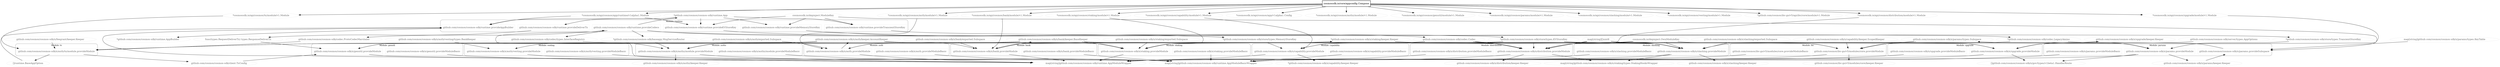 digraph "" {
    subgraph "cluster_auth" {
      graph [fontsize="12.0", label="Module: auth", penwidth="0.5", style="rounded"];
      "github.com/cosmos/cosmos-sdk/x/auth.provideModule"[color="lightgrey", fontcolor="dimgrey", penwidth="0.5", shape="box"];
      "github.com/cosmos/cosmos-sdk/x/auth.provideModuleBasic"[color="lightgrey", fontcolor="dimgrey", penwidth="0.5", shape="box"];
    }

    subgraph "cluster_authz" {
      graph [fontsize="12.0", label="Module: authz", penwidth="0.5", style="rounded"];
      "github.com/cosmos/cosmos-sdk/x/authz/module.provideModule"[color="lightgrey", fontcolor="dimgrey", penwidth="0.5", shape="box"];
      "github.com/cosmos/cosmos-sdk/x/authz/module.provideModuleBasic"[color="lightgrey", fontcolor="dimgrey", penwidth="0.5", shape="box"];
    }

    subgraph "cluster_bank" {
      graph [fontsize="12.0", label="Module: bank", penwidth="0.5", style="rounded"];
      "github.com/cosmos/cosmos-sdk/x/bank.provideModule"[color="lightgrey", fontcolor="dimgrey", penwidth="0.5", shape="box"];
      "github.com/cosmos/cosmos-sdk/x/bank.provideModuleBasic"[color="lightgrey", fontcolor="dimgrey", penwidth="0.5", shape="box"];
    }

    subgraph "cluster_capability" {
      graph [fontsize="12.0", label="Module: capability", penwidth="0.5", style="rounded"];
      "github.com/cosmos/cosmos-sdk/x/capability.provideModule"[color="lightgrey", fontcolor="dimgrey", penwidth="0.5", shape="box"];
      "github.com/cosmos/cosmos-sdk/x/capability.provideModuleBasic"[color="lightgrey", fontcolor="dimgrey", penwidth="0.5", shape="box"];
    }

    subgraph "cluster_distribution" {
      graph [fontsize="12.0", label="Module: distribution", penwidth="0.5", style="rounded"];
      "github.com/cosmos/cosmos-sdk/x/distribution.provideModule"[color="lightgrey", fontcolor="dimgrey", penwidth="0.5", shape="box"];
      "github.com/cosmos/cosmos-sdk/x/distribution.provideModuleBasic"[color="lightgrey", fontcolor="dimgrey", penwidth="0.5", shape="box"];
    }

    subgraph "cluster_genutil" {
      graph [fontsize="12.0", label="Module: genutil", penwidth="0.5", style="rounded"];
      "github.com/cosmos/cosmos-sdk/x/genutil.provideModule"[color="lightgrey", fontcolor="dimgrey", penwidth="0.5", shape="box"];
      "github.com/cosmos/cosmos-sdk/x/genutil.provideModuleBasic"[color="lightgrey", fontcolor="dimgrey", penwidth="0.5", shape="box"];
    }

    subgraph "cluster_ibc" {
      graph [fontsize="12.0", label="Module: ibc", penwidth="0.5", style="rounded"];
      "github.com/cosmos/ibc-go/v5/modules/core.provideModule"[color="lightgrey", fontcolor="dimgrey", penwidth="0.5", shape="box"];
      "github.com/cosmos/ibc-go/v5/modules/core.provideModuleBasic"[color="lightgrey", fontcolor="dimgrey", penwidth="0.5", shape="box"];
    }

    subgraph "cluster_params" {
      graph [fontsize="12.0", label="Module: params", penwidth="0.5", style="rounded"];
      "github.com/cosmos/cosmos-sdk/x/params.provideModule"[color="lightgrey", fontcolor="dimgrey", penwidth="0.5", shape="box"];
      "github.com/cosmos/cosmos-sdk/x/params.provideModuleBasic"[color="lightgrey", fontcolor="dimgrey", penwidth="0.5", shape="box"];
      "github.com/cosmos/cosmos-sdk/x/params.provideSubspace"[color="lightgrey", fontcolor="dimgrey", penwidth="0.5", shape="box"];
    }

    subgraph "cluster_runtime" {
      graph [fontsize="12.0", label="Module: runtime", penwidth="0.5", style="rounded"];
      "github.com/cosmos/cosmos-sdk/runtime.provideAppBuilder"[color="lightgrey", fontcolor="dimgrey", penwidth="0.5", shape="box"];
      "github.com/cosmos/cosmos-sdk/runtime.provideCodecs"[color="lightgrey", fontcolor="dimgrey", penwidth="0.5", shape="box"];
      "github.com/cosmos/cosmos-sdk/runtime.provideDeliverTx"[color="lightgrey", fontcolor="dimgrey", penwidth="0.5", shape="box"];
      "github.com/cosmos/cosmos-sdk/runtime.provideKVStoreKey"[color="lightgrey", fontcolor="dimgrey", penwidth="0.5", shape="box"];
      "github.com/cosmos/cosmos-sdk/runtime.provideMemoryStoreKey"[color="lightgrey", fontcolor="dimgrey", penwidth="0.5", shape="box"];
      "github.com/cosmos/cosmos-sdk/runtime.provideTransientStoreKey"[color="lightgrey", fontcolor="dimgrey", penwidth="0.5", shape="box"];
    }

    subgraph "cluster_slashing" {
      graph [fontsize="12.0", label="Module: slashing", penwidth="0.5", style="rounded"];
      "github.com/cosmos/cosmos-sdk/x/slashing.provideModule"[color="lightgrey", fontcolor="dimgrey", penwidth="0.5", shape="box"];
      "github.com/cosmos/cosmos-sdk/x/slashing.provideModuleBasic"[color="lightgrey", fontcolor="dimgrey", penwidth="0.5", shape="box"];
    }

    subgraph "cluster_staking" {
      graph [fontsize="12.0", label="Module: staking", penwidth="0.5", style="rounded"];
      "github.com/cosmos/cosmos-sdk/x/staking.provideModule"[color="lightgrey", fontcolor="dimgrey", penwidth="0.5", shape="box"];
      "github.com/cosmos/cosmos-sdk/x/staking.provideModuleBasic"[color="lightgrey", fontcolor="dimgrey", penwidth="0.5", shape="box"];
    }

    subgraph "cluster_tx" {
      graph [fontsize="12.0", label="Module: tx", penwidth="0.5", style="rounded"];
      "github.com/cosmos/cosmos-sdk/x/auth/tx/module.provideModule"[color="lightgrey", fontcolor="dimgrey", penwidth="0.5", shape="box"];
    }

    subgraph "cluster_upgrade" {
      graph [fontsize="12.0", label="Module: upgrade", penwidth="0.5", style="rounded"];
      "github.com/cosmos/cosmos-sdk/x/upgrade.provideModule"[color="lightgrey", fontcolor="dimgrey", penwidth="0.5", shape="box"];
      "github.com/cosmos/cosmos-sdk/x/upgrade.provideModuleBasic"[color="lightgrey", fontcolor="dimgrey", penwidth="0.5", shape="box"];
    }

    subgraph "cluster_vesting" {
      graph [fontsize="12.0", label="Module: vesting", penwidth="0.5", style="rounded"];
      "github.com/cosmos/cosmos-sdk/x/auth/vesting.provideModule"[color="lightgrey", fontcolor="dimgrey", penwidth="0.5", shape="box"];
      "github.com/cosmos/cosmos-sdk/x/auth/vesting.provideModuleBasic"[color="lightgrey", fontcolor="dimgrey", penwidth="0.5", shape="box"];
    }

  "*cosmossdk.io/api/cosmos/app/runtime/v1alpha1.Module"[color="lightgrey", fontcolor="dimgrey", penwidth="0.5"];
  "*cosmossdk.io/api/cosmos/app/v1alpha1.Config"[color="lightgrey", fontcolor="dimgrey", penwidth="0.5"];
  "*cosmossdk.io/api/cosmos/auth/module/v1.Module"[color="lightgrey", fontcolor="dimgrey", penwidth="0.5"];
  "*cosmossdk.io/api/cosmos/authz/module/v1.Module"[color="lightgrey", fontcolor="dimgrey", penwidth="0.5"];
  "*cosmossdk.io/api/cosmos/bank/module/v1.Module"[color="lightgrey", fontcolor="dimgrey", penwidth="0.5"];
  "*cosmossdk.io/api/cosmos/capability/module/v1.Module"[color="lightgrey", fontcolor="dimgrey", penwidth="0.5"];
  "*cosmossdk.io/api/cosmos/distribution/module/v1.Module"[color="lightgrey", fontcolor="dimgrey", penwidth="0.5"];
  "*cosmossdk.io/api/cosmos/genutil/module/v1.Module"[color="lightgrey", fontcolor="dimgrey", penwidth="0.5"];
  "*cosmossdk.io/api/cosmos/params/module/v1.Module"[color="lightgrey", fontcolor="dimgrey", penwidth="0.5"];
  "*cosmossdk.io/api/cosmos/slashing/module/v1.Module"[color="lightgrey", fontcolor="dimgrey", penwidth="0.5"];
  "*cosmossdk.io/api/cosmos/staking/module/v1.Module"[color="lightgrey", fontcolor="dimgrey", penwidth="0.5"];
  "*cosmossdk.io/api/cosmos/tx/module/v1.Module"[color="lightgrey", fontcolor="dimgrey", penwidth="0.5"];
  "*cosmossdk.io/api/cosmos/upgrade/module/v1.Module"[color="lightgrey", fontcolor="dimgrey", penwidth="0.5"];
  "*cosmossdk.io/api/cosmos/vesting/module/v1.Module"[color="lightgrey", fontcolor="dimgrey", penwidth="0.5"];
  "*github.com/cosmos/cosmos-sdk/baseapp.MsgServiceRouter"[color="lightgrey", fontcolor="dimgrey", penwidth="0.5"];
  "*github.com/cosmos/cosmos-sdk/codec.LegacyAmino"[color="lightgrey", fontcolor="dimgrey", penwidth="0.5"];
  "*github.com/cosmos/cosmos-sdk/runtime.App"[color="lightgrey", fontcolor="dimgrey", penwidth="0.5"];
  "*github.com/cosmos/cosmos-sdk/runtime.AppBuilder"[color="lightgrey", fontcolor="dimgrey", penwidth="0.5"];
  "*github.com/cosmos/cosmos-sdk/store/types.KVStoreKey"[color="lightgrey", fontcolor="dimgrey", penwidth="0.5"];
  "*github.com/cosmos/cosmos-sdk/store/types.MemoryStoreKey"[color="lightgrey", fontcolor="dimgrey", penwidth="0.5"];
  "*github.com/cosmos/cosmos-sdk/store/types.TransientStoreKey"[color="lightgrey", fontcolor="dimgrey", penwidth="0.5"];
  "*github.com/cosmos/cosmos-sdk/x/capability/keeper.Keeper"[color="lightgrey", fontcolor="dimgrey", penwidth="0.5"];
  "*github.com/cosmos/cosmos-sdk/x/staking/keeper.Keeper"[color="lightgrey", fontcolor="dimgrey", penwidth="0.5"];
  "*github.com/cosmos/ibc-go/v5/api/ibc/core/module/v1.Module"[color="lightgrey", fontcolor="dimgrey", penwidth="0.5"];
  "[]github.com/cosmos/cosmos-sdk/x/gov/types/v1beta1.HandlerRoute"[color="lightgrey", comment="many-per-container", fontcolor="dimgrey", penwidth="0.5"];
  "[]runtime.BaseAppOption"[color="lightgrey", comment="many-per-container", fontcolor="dimgrey", penwidth="0.5"];
  "cosmossdk.io/core/appconfig.Compose"[color="black", fontcolor="black", penwidth="1.5", shape="box"];
  "cosmossdk.io/depinject.ModuleKey"[color="lightgrey", fontcolor="dimgrey", penwidth="0.5"];
  "cosmossdk.io/depinject.OwnModuleKey"[color="lightgrey", fontcolor="dimgrey", penwidth="0.5"];
  "func(types.RequestDeliverTx) types.ResponseDeliverTx"[color="lightgrey", fontcolor="dimgrey", penwidth="0.5"];
  "github.com/cosmos/cosmos-sdk/client.TxConfig"[color="lightgrey", fontcolor="dimgrey", penwidth="0.5"];
  "github.com/cosmos/cosmos-sdk/codec.Codec"[color="lightgrey", fontcolor="dimgrey", penwidth="0.5"];
  "github.com/cosmos/cosmos-sdk/codec.ProtoCodecMarshaler"[color="lightgrey", fontcolor="dimgrey", penwidth="0.5"];
  "github.com/cosmos/cosmos-sdk/codec/types.InterfaceRegistry"[color="lightgrey", fontcolor="dimgrey", penwidth="0.5"];
  "github.com/cosmos/cosmos-sdk/server/types.AppOptions"[color="lightgrey", fontcolor="dimgrey", penwidth="0.5"];
  "github.com/cosmos/cosmos-sdk/x/auth/exported.Subspace"[color="lightgrey", fontcolor="dimgrey", penwidth="0.5"];
  "github.com/cosmos/cosmos-sdk/x/auth/keeper.AccountKeeper"[color="lightgrey", fontcolor="dimgrey", penwidth="0.5"];
  "github.com/cosmos/cosmos-sdk/x/auth/vesting/types.BankKeeper"[color="lightgrey", fontcolor="dimgrey", penwidth="0.5"];
  "github.com/cosmos/cosmos-sdk/x/authz/keeper.Keeper"[color="lightgrey", fontcolor="dimgrey", penwidth="0.5"];
  "github.com/cosmos/cosmos-sdk/x/bank/exported.Subspace"[color="lightgrey", fontcolor="dimgrey", penwidth="0.5"];
  "github.com/cosmos/cosmos-sdk/x/bank/keeper.BaseKeeper"[color="lightgrey", fontcolor="dimgrey", penwidth="0.5"];
  "github.com/cosmos/cosmos-sdk/x/capability/keeper.ScopedKeeper"[color="lightgrey", fontcolor="dimgrey", penwidth="0.5"];
  "github.com/cosmos/cosmos-sdk/x/distribution/keeper.Keeper"[color="lightgrey", fontcolor="dimgrey", penwidth="0.5"];
  "github.com/cosmos/cosmos-sdk/x/feegrant/keeper.Keeper"[color="lightgrey", fontcolor="dimgrey", penwidth="0.5"];
  "github.com/cosmos/cosmos-sdk/x/params/keeper.Keeper"[color="lightgrey", fontcolor="dimgrey", penwidth="0.5"];
  "github.com/cosmos/cosmos-sdk/x/params/types.Subspace"[color="lightgrey", fontcolor="dimgrey", penwidth="0.5"];
  "github.com/cosmos/cosmos-sdk/x/slashing/exported.Subspace"[color="lightgrey", fontcolor="dimgrey", penwidth="0.5"];
  "github.com/cosmos/cosmos-sdk/x/slashing/keeper.Keeper"[color="lightgrey", fontcolor="dimgrey", penwidth="0.5"];
  "github.com/cosmos/cosmos-sdk/x/staking/exported.Subspace"[color="lightgrey", fontcolor="dimgrey", penwidth="0.5"];
  "github.com/cosmos/cosmos-sdk/x/upgrade/keeper.Keeper"[color="lightgrey", fontcolor="dimgrey", penwidth="0.5"];
  "github.com/cosmos/ibc-go/v5/modules/core/keeper.Keeper"[color="lightgrey", fontcolor="dimgrey", penwidth="0.5"];
  "map[string][]uint8"[color="lightgrey", fontcolor="dimgrey", penwidth="0.5"];
  "map[string]github.com/cosmos/cosmos-sdk/runtime.AppModuleBasicWrapper"[color="lightgrey", comment="one-per-module", fontcolor="dimgrey", penwidth="0.5"];
  "map[string]github.com/cosmos/cosmos-sdk/runtime.AppModuleWrapper"[color="lightgrey", comment="one-per-module", fontcolor="dimgrey", penwidth="0.5"];
  "map[string]github.com/cosmos/cosmos-sdk/x/params/types.KeyTable"[color="lightgrey", comment="one-per-module", fontcolor="dimgrey", penwidth="0.5"];
  "map[string]github.com/cosmos/cosmos-sdk/x/staking/types.StakingHooksWrapper"[color="lightgrey", comment="one-per-module", fontcolor="dimgrey", penwidth="0.5"];
  "cosmossdk.io/core/appconfig.Compose" -> "*cosmossdk.io/api/cosmos/app/v1alpha1.Config";
  "cosmossdk.io/core/appconfig.Compose" -> "*cosmossdk.io/api/cosmos/app/runtime/v1alpha1.Module";
  "map[string]github.com/cosmos/cosmos-sdk/runtime.AppModuleBasicWrapper" -> "github.com/cosmos/cosmos-sdk/runtime.provideCodecs";
  "github.com/cosmos/cosmos-sdk/runtime.provideCodecs" -> "github.com/cosmos/cosmos-sdk/codec/types.InterfaceRegistry";
  "github.com/cosmos/cosmos-sdk/runtime.provideCodecs" -> "github.com/cosmos/cosmos-sdk/codec.Codec";
  "github.com/cosmos/cosmos-sdk/runtime.provideCodecs" -> "*github.com/cosmos/cosmos-sdk/codec.LegacyAmino";
  "github.com/cosmos/cosmos-sdk/runtime.provideCodecs" -> "*github.com/cosmos/cosmos-sdk/runtime.App";
  "github.com/cosmos/cosmos-sdk/runtime.provideCodecs" -> "github.com/cosmos/cosmos-sdk/codec.ProtoCodecMarshaler";
  "github.com/cosmos/cosmos-sdk/runtime.provideCodecs" -> "*github.com/cosmos/cosmos-sdk/baseapp.MsgServiceRouter";
  "*cosmossdk.io/api/cosmos/app/runtime/v1alpha1.Module" -> "github.com/cosmos/cosmos-sdk/runtime.provideAppBuilder";
  "*github.com/cosmos/cosmos-sdk/runtime.App" -> "github.com/cosmos/cosmos-sdk/runtime.provideAppBuilder";
  "map[string]github.com/cosmos/cosmos-sdk/runtime.AppModuleWrapper" -> "github.com/cosmos/cosmos-sdk/runtime.provideAppBuilder";
  "[]runtime.BaseAppOption" -> "github.com/cosmos/cosmos-sdk/runtime.provideAppBuilder";
  "github.com/cosmos/cosmos-sdk/runtime.provideAppBuilder" -> "*github.com/cosmos/cosmos-sdk/runtime.AppBuilder";
  "*cosmossdk.io/api/cosmos/app/runtime/v1alpha1.Module" -> "github.com/cosmos/cosmos-sdk/runtime.provideKVStoreKey";
  "cosmossdk.io/depinject.ModuleKey" -> "github.com/cosmos/cosmos-sdk/runtime.provideKVStoreKey";
  "*github.com/cosmos/cosmos-sdk/runtime.App" -> "github.com/cosmos/cosmos-sdk/runtime.provideKVStoreKey";
  "github.com/cosmos/cosmos-sdk/runtime.provideKVStoreKey" -> "*github.com/cosmos/cosmos-sdk/store/types.KVStoreKey";
  "cosmossdk.io/depinject.ModuleKey" -> "github.com/cosmos/cosmos-sdk/runtime.provideTransientStoreKey";
  "*github.com/cosmos/cosmos-sdk/runtime.App" -> "github.com/cosmos/cosmos-sdk/runtime.provideTransientStoreKey";
  "github.com/cosmos/cosmos-sdk/runtime.provideTransientStoreKey" -> "*github.com/cosmos/cosmos-sdk/store/types.TransientStoreKey";
  "cosmossdk.io/depinject.ModuleKey" -> "github.com/cosmos/cosmos-sdk/runtime.provideMemoryStoreKey";
  "*github.com/cosmos/cosmos-sdk/runtime.App" -> "github.com/cosmos/cosmos-sdk/runtime.provideMemoryStoreKey";
  "github.com/cosmos/cosmos-sdk/runtime.provideMemoryStoreKey" -> "*github.com/cosmos/cosmos-sdk/store/types.MemoryStoreKey";
  "*github.com/cosmos/cosmos-sdk/runtime.App" -> "github.com/cosmos/cosmos-sdk/runtime.provideDeliverTx";
  "github.com/cosmos/cosmos-sdk/runtime.provideDeliverTx" -> "func(types.RequestDeliverTx) types.ResponseDeliverTx";
  "cosmossdk.io/core/appconfig.Compose" -> "*cosmossdk.io/api/cosmos/auth/module/v1.Module";
  "github.com/cosmos/cosmos-sdk/x/auth.provideModuleBasic" -> "map[string]github.com/cosmos/cosmos-sdk/runtime.AppModuleBasicWrapper";
  "*cosmossdk.io/api/cosmos/auth/module/v1.Module" -> "github.com/cosmos/cosmos-sdk/x/auth.provideModule";
  "*github.com/cosmos/cosmos-sdk/store/types.KVStoreKey" -> "github.com/cosmos/cosmos-sdk/x/auth.provideModule";
  "github.com/cosmos/cosmos-sdk/codec.Codec" -> "github.com/cosmos/cosmos-sdk/x/auth.provideModule";
  "github.com/cosmos/cosmos-sdk/x/auth/exported.Subspace" -> "github.com/cosmos/cosmos-sdk/x/auth.provideModule";
  "github.com/cosmos/cosmos-sdk/x/auth.provideModule" -> "github.com/cosmos/cosmos-sdk/x/auth/keeper.AccountKeeper";
  "github.com/cosmos/cosmos-sdk/x/auth.provideModule" -> "map[string]github.com/cosmos/cosmos-sdk/runtime.AppModuleWrapper";
  "cosmossdk.io/core/appconfig.Compose" -> "*cosmossdk.io/api/cosmos/vesting/module/v1.Module";
  "github.com/cosmos/cosmos-sdk/x/auth/vesting.provideModuleBasic" -> "map[string]github.com/cosmos/cosmos-sdk/runtime.AppModuleBasicWrapper";
  "github.com/cosmos/cosmos-sdk/x/auth/keeper.AccountKeeper" -> "github.com/cosmos/cosmos-sdk/x/auth/vesting.provideModule";
  "github.com/cosmos/cosmos-sdk/x/auth/vesting/types.BankKeeper" -> "github.com/cosmos/cosmos-sdk/x/auth/vesting.provideModule";
  "github.com/cosmos/cosmos-sdk/x/auth/vesting.provideModule" -> "map[string]github.com/cosmos/cosmos-sdk/runtime.AppModuleWrapper";
  "cosmossdk.io/core/appconfig.Compose" -> "*cosmossdk.io/api/cosmos/bank/module/v1.Module";
  "github.com/cosmos/cosmos-sdk/x/bank.provideModuleBasic" -> "map[string]github.com/cosmos/cosmos-sdk/runtime.AppModuleBasicWrapper";
  "cosmossdk.io/depinject.OwnModuleKey" -> "github.com/cosmos/cosmos-sdk/x/bank.provideModule";
  "*cosmossdk.io/api/cosmos/bank/module/v1.Module" -> "github.com/cosmos/cosmos-sdk/x/bank.provideModule";
  "github.com/cosmos/cosmos-sdk/codec.Codec" -> "github.com/cosmos/cosmos-sdk/x/bank.provideModule";
  "*github.com/cosmos/cosmos-sdk/store/types.KVStoreKey" -> "github.com/cosmos/cosmos-sdk/x/bank.provideModule";
  "github.com/cosmos/cosmos-sdk/x/auth/keeper.AccountKeeper" -> "github.com/cosmos/cosmos-sdk/x/bank.provideModule";
  "map[string][]uint8" -> "github.com/cosmos/cosmos-sdk/x/bank.provideModule";
  "github.com/cosmos/cosmos-sdk/x/bank/exported.Subspace" -> "github.com/cosmos/cosmos-sdk/x/bank.provideModule";
  "github.com/cosmos/cosmos-sdk/x/bank.provideModule" -> "github.com/cosmos/cosmos-sdk/x/bank/keeper.BaseKeeper";
  "github.com/cosmos/cosmos-sdk/x/bank.provideModule" -> "map[string]github.com/cosmos/cosmos-sdk/runtime.AppModuleWrapper";
  "cosmossdk.io/core/appconfig.Compose" -> "*cosmossdk.io/api/cosmos/staking/module/v1.Module";
  "github.com/cosmos/cosmos-sdk/x/staking.provideModuleBasic" -> "map[string]github.com/cosmos/cosmos-sdk/runtime.AppModuleBasicWrapper";
  "*cosmossdk.io/api/cosmos/staking/module/v1.Module" -> "github.com/cosmos/cosmos-sdk/x/staking.provideModule";
  "github.com/cosmos/cosmos-sdk/x/auth/keeper.AccountKeeper" -> "github.com/cosmos/cosmos-sdk/x/staking.provideModule";
  "github.com/cosmos/cosmos-sdk/x/bank/keeper.BaseKeeper" -> "github.com/cosmos/cosmos-sdk/x/staking.provideModule";
  "github.com/cosmos/cosmos-sdk/codec.Codec" -> "github.com/cosmos/cosmos-sdk/x/staking.provideModule";
  "*github.com/cosmos/cosmos-sdk/store/types.KVStoreKey" -> "github.com/cosmos/cosmos-sdk/x/staking.provideModule";
  "cosmossdk.io/depinject.OwnModuleKey" -> "github.com/cosmos/cosmos-sdk/x/staking.provideModule";
  "map[string][]uint8" -> "github.com/cosmos/cosmos-sdk/x/staking.provideModule";
  "github.com/cosmos/cosmos-sdk/x/staking/exported.Subspace" -> "github.com/cosmos/cosmos-sdk/x/staking.provideModule";
  "github.com/cosmos/cosmos-sdk/x/staking.provideModule" -> "*github.com/cosmos/cosmos-sdk/x/staking/keeper.Keeper";
  "github.com/cosmos/cosmos-sdk/x/staking.provideModule" -> "map[string]github.com/cosmos/cosmos-sdk/runtime.AppModuleWrapper";
  "cosmossdk.io/core/appconfig.Compose" -> "*cosmossdk.io/api/cosmos/slashing/module/v1.Module";
  "github.com/cosmos/cosmos-sdk/x/slashing.provideModuleBasic" -> "map[string]github.com/cosmos/cosmos-sdk/runtime.AppModuleBasicWrapper";
  "cosmossdk.io/depinject.OwnModuleKey" -> "github.com/cosmos/cosmos-sdk/x/slashing.provideModule";
  "*github.com/cosmos/cosmos-sdk/store/types.KVStoreKey" -> "github.com/cosmos/cosmos-sdk/x/slashing.provideModule";
  "github.com/cosmos/cosmos-sdk/codec.Codec" -> "github.com/cosmos/cosmos-sdk/x/slashing.provideModule";
  "*github.com/cosmos/cosmos-sdk/codec.LegacyAmino" -> "github.com/cosmos/cosmos-sdk/x/slashing.provideModule";
  "map[string][]uint8" -> "github.com/cosmos/cosmos-sdk/x/slashing.provideModule";
  "github.com/cosmos/cosmos-sdk/x/auth/keeper.AccountKeeper" -> "github.com/cosmos/cosmos-sdk/x/slashing.provideModule";
  "github.com/cosmos/cosmos-sdk/x/bank/keeper.BaseKeeper" -> "github.com/cosmos/cosmos-sdk/x/slashing.provideModule";
  "*github.com/cosmos/cosmos-sdk/x/staking/keeper.Keeper" -> "github.com/cosmos/cosmos-sdk/x/slashing.provideModule";
  "github.com/cosmos/cosmos-sdk/x/slashing/exported.Subspace" -> "github.com/cosmos/cosmos-sdk/x/slashing.provideModule";
  "github.com/cosmos/cosmos-sdk/x/slashing.provideModule" -> "github.com/cosmos/cosmos-sdk/x/slashing/keeper.Keeper";
  "github.com/cosmos/cosmos-sdk/x/slashing.provideModule" -> "map[string]github.com/cosmos/cosmos-sdk/runtime.AppModuleWrapper";
  "github.com/cosmos/cosmos-sdk/x/slashing.provideModule" -> "map[string]github.com/cosmos/cosmos-sdk/x/staking/types.StakingHooksWrapper";
  "cosmossdk.io/core/appconfig.Compose" -> "*cosmossdk.io/api/cosmos/params/module/v1.Module";
  "github.com/cosmos/cosmos-sdk/x/params.provideModuleBasic" -> "map[string]github.com/cosmos/cosmos-sdk/runtime.AppModuleBasicWrapper";
  "*github.com/cosmos/cosmos-sdk/store/types.KVStoreKey" -> "github.com/cosmos/cosmos-sdk/x/params.provideModule";
  "*github.com/cosmos/cosmos-sdk/store/types.TransientStoreKey" -> "github.com/cosmos/cosmos-sdk/x/params.provideModule";
  "github.com/cosmos/cosmos-sdk/codec.Codec" -> "github.com/cosmos/cosmos-sdk/x/params.provideModule";
  "*github.com/cosmos/cosmos-sdk/codec.LegacyAmino" -> "github.com/cosmos/cosmos-sdk/x/params.provideModule";
  "github.com/cosmos/cosmos-sdk/x/params.provideModule" -> "github.com/cosmos/cosmos-sdk/x/params/keeper.Keeper";
  "github.com/cosmos/cosmos-sdk/x/params.provideModule" -> "map[string]github.com/cosmos/cosmos-sdk/runtime.AppModuleWrapper";
  "github.com/cosmos/cosmos-sdk/x/params.provideModule" -> "[]github.com/cosmos/cosmos-sdk/x/gov/types/v1beta1.HandlerRoute";
  "cosmossdk.io/depinject.ModuleKey" -> "github.com/cosmos/cosmos-sdk/x/params.provideSubspace";
  "github.com/cosmos/cosmos-sdk/x/params/keeper.Keeper" -> "github.com/cosmos/cosmos-sdk/x/params.provideSubspace";
  "map[string]github.com/cosmos/cosmos-sdk/x/params/types.KeyTable" -> "github.com/cosmos/cosmos-sdk/x/params.provideSubspace";
  "github.com/cosmos/cosmos-sdk/x/params.provideSubspace" -> "github.com/cosmos/cosmos-sdk/x/params/types.Subspace";
  "cosmossdk.io/core/appconfig.Compose" -> "*cosmossdk.io/api/cosmos/tx/module/v1.Module";
  "*cosmossdk.io/api/cosmos/tx/module/v1.Module" -> "github.com/cosmos/cosmos-sdk/x/auth/tx/module.provideModule";
  "github.com/cosmos/cosmos-sdk/codec.ProtoCodecMarshaler" -> "github.com/cosmos/cosmos-sdk/x/auth/tx/module.provideModule";
  "github.com/cosmos/cosmos-sdk/x/auth/keeper.AccountKeeper" -> "github.com/cosmos/cosmos-sdk/x/auth/tx/module.provideModule";
  "github.com/cosmos/cosmos-sdk/x/bank/keeper.BaseKeeper" -> "github.com/cosmos/cosmos-sdk/x/auth/tx/module.provideModule";
  "github.com/cosmos/cosmos-sdk/x/feegrant/keeper.Keeper" -> "github.com/cosmos/cosmos-sdk/x/auth/tx/module.provideModule";
  "github.com/cosmos/cosmos-sdk/x/auth/tx/module.provideModule" -> "github.com/cosmos/cosmos-sdk/client.TxConfig";
  "github.com/cosmos/cosmos-sdk/x/auth/tx/module.provideModule" -> "[]runtime.BaseAppOption";
  "cosmossdk.io/core/appconfig.Compose" -> "*cosmossdk.io/api/cosmos/genutil/module/v1.Module";
  "github.com/cosmos/cosmos-sdk/x/genutil.provideModuleBasic" -> "map[string]github.com/cosmos/cosmos-sdk/runtime.AppModuleBasicWrapper";
  "github.com/cosmos/cosmos-sdk/x/auth/keeper.AccountKeeper" -> "github.com/cosmos/cosmos-sdk/x/genutil.provideModule";
  "*github.com/cosmos/cosmos-sdk/x/staking/keeper.Keeper" -> "github.com/cosmos/cosmos-sdk/x/genutil.provideModule";
  "func(types.RequestDeliverTx) types.ResponseDeliverTx" -> "github.com/cosmos/cosmos-sdk/x/genutil.provideModule";
  "github.com/cosmos/cosmos-sdk/client.TxConfig" -> "github.com/cosmos/cosmos-sdk/x/genutil.provideModule";
  "github.com/cosmos/cosmos-sdk/x/genutil.provideModule" -> "map[string]github.com/cosmos/cosmos-sdk/runtime.AppModuleWrapper";
  "cosmossdk.io/core/appconfig.Compose" -> "*cosmossdk.io/api/cosmos/authz/module/v1.Module";
  "github.com/cosmos/cosmos-sdk/x/authz/module.provideModuleBasic" -> "map[string]github.com/cosmos/cosmos-sdk/runtime.AppModuleBasicWrapper";
  "*github.com/cosmos/cosmos-sdk/store/types.KVStoreKey" -> "github.com/cosmos/cosmos-sdk/x/authz/module.provideModule";
  "github.com/cosmos/cosmos-sdk/codec.Codec" -> "github.com/cosmos/cosmos-sdk/x/authz/module.provideModule";
  "github.com/cosmos/cosmos-sdk/x/auth/keeper.AccountKeeper" -> "github.com/cosmos/cosmos-sdk/x/authz/module.provideModule";
  "github.com/cosmos/cosmos-sdk/x/bank/keeper.BaseKeeper" -> "github.com/cosmos/cosmos-sdk/x/authz/module.provideModule";
  "github.com/cosmos/cosmos-sdk/codec/types.InterfaceRegistry" -> "github.com/cosmos/cosmos-sdk/x/authz/module.provideModule";
  "*github.com/cosmos/cosmos-sdk/baseapp.MsgServiceRouter" -> "github.com/cosmos/cosmos-sdk/x/authz/module.provideModule";
  "github.com/cosmos/cosmos-sdk/x/authz/module.provideModule" -> "github.com/cosmos/cosmos-sdk/x/authz/keeper.Keeper";
  "github.com/cosmos/cosmos-sdk/x/authz/module.provideModule" -> "map[string]github.com/cosmos/cosmos-sdk/runtime.AppModuleWrapper";
  "cosmossdk.io/core/appconfig.Compose" -> "*cosmossdk.io/api/cosmos/upgrade/module/v1.Module";
  "github.com/cosmos/cosmos-sdk/x/upgrade.provideModuleBasic" -> "map[string]github.com/cosmos/cosmos-sdk/runtime.AppModuleBasicWrapper";
  "cosmossdk.io/depinject.OwnModuleKey" -> "github.com/cosmos/cosmos-sdk/x/upgrade.provideModule";
  "*cosmossdk.io/api/cosmos/upgrade/module/v1.Module" -> "github.com/cosmos/cosmos-sdk/x/upgrade.provideModule";
  "*github.com/cosmos/cosmos-sdk/store/types.KVStoreKey" -> "github.com/cosmos/cosmos-sdk/x/upgrade.provideModule";
  "github.com/cosmos/cosmos-sdk/codec.Codec" -> "github.com/cosmos/cosmos-sdk/x/upgrade.provideModule";
  "github.com/cosmos/cosmos-sdk/server/types.AppOptions" -> "github.com/cosmos/cosmos-sdk/x/upgrade.provideModule";
  "map[string][]uint8" -> "github.com/cosmos/cosmos-sdk/x/upgrade.provideModule";
  "github.com/cosmos/cosmos-sdk/x/upgrade.provideModule" -> "github.com/cosmos/cosmos-sdk/x/upgrade/keeper.Keeper";
  "github.com/cosmos/cosmos-sdk/x/upgrade.provideModule" -> "map[string]github.com/cosmos/cosmos-sdk/runtime.AppModuleWrapper";
  "github.com/cosmos/cosmos-sdk/x/upgrade.provideModule" -> "[]github.com/cosmos/cosmos-sdk/x/gov/types/v1beta1.HandlerRoute";
  "cosmossdk.io/core/appconfig.Compose" -> "*cosmossdk.io/api/cosmos/distribution/module/v1.Module";
  "github.com/cosmos/cosmos-sdk/x/distribution.provideModuleBasic" -> "map[string]github.com/cosmos/cosmos-sdk/runtime.AppModuleBasicWrapper";
  "cosmossdk.io/depinject.OwnModuleKey" -> "github.com/cosmos/cosmos-sdk/x/distribution.provideModule";
  "*cosmossdk.io/api/cosmos/distribution/module/v1.Module" -> "github.com/cosmos/cosmos-sdk/x/distribution.provideModule";
  "*github.com/cosmos/cosmos-sdk/store/types.KVStoreKey" -> "github.com/cosmos/cosmos-sdk/x/distribution.provideModule";
  "github.com/cosmos/cosmos-sdk/codec.Codec" -> "github.com/cosmos/cosmos-sdk/x/distribution.provideModule";
  "map[string][]uint8" -> "github.com/cosmos/cosmos-sdk/x/distribution.provideModule";
  "github.com/cosmos/cosmos-sdk/x/auth/keeper.AccountKeeper" -> "github.com/cosmos/cosmos-sdk/x/distribution.provideModule";
  "github.com/cosmos/cosmos-sdk/x/bank/keeper.BaseKeeper" -> "github.com/cosmos/cosmos-sdk/x/distribution.provideModule";
  "*github.com/cosmos/cosmos-sdk/x/staking/keeper.Keeper" -> "github.com/cosmos/cosmos-sdk/x/distribution.provideModule";
  "github.com/cosmos/cosmos-sdk/x/params/types.Subspace" -> "github.com/cosmos/cosmos-sdk/x/distribution.provideModule";
  "github.com/cosmos/cosmos-sdk/x/distribution.provideModule" -> "github.com/cosmos/cosmos-sdk/x/distribution/keeper.Keeper";
  "github.com/cosmos/cosmos-sdk/x/distribution.provideModule" -> "map[string]github.com/cosmos/cosmos-sdk/runtime.AppModuleWrapper";
  "github.com/cosmos/cosmos-sdk/x/distribution.provideModule" -> "map[string]github.com/cosmos/cosmos-sdk/x/staking/types.StakingHooksWrapper";
  "cosmossdk.io/core/appconfig.Compose" -> "*cosmossdk.io/api/cosmos/capability/module/v1.Module";
  "github.com/cosmos/cosmos-sdk/x/capability.provideModuleBasic" -> "map[string]github.com/cosmos/cosmos-sdk/runtime.AppModuleBasicWrapper";
  "*cosmossdk.io/api/cosmos/capability/module/v1.Module" -> "github.com/cosmos/cosmos-sdk/x/capability.provideModule";
  "*github.com/cosmos/cosmos-sdk/store/types.KVStoreKey" -> "github.com/cosmos/cosmos-sdk/x/capability.provideModule";
  "*github.com/cosmos/cosmos-sdk/store/types.MemoryStoreKey" -> "github.com/cosmos/cosmos-sdk/x/capability.provideModule";
  "github.com/cosmos/cosmos-sdk/codec.Codec" -> "github.com/cosmos/cosmos-sdk/x/capability.provideModule";
  "github.com/cosmos/cosmos-sdk/x/capability.provideModule" -> "*github.com/cosmos/cosmos-sdk/x/capability/keeper.Keeper";
  "github.com/cosmos/cosmos-sdk/x/capability.provideModule" -> "map[string]github.com/cosmos/cosmos-sdk/runtime.AppModuleWrapper";
  "cosmossdk.io/core/appconfig.Compose" -> "*github.com/cosmos/ibc-go/v5/api/ibc/core/module/v1.Module";
  "github.com/cosmos/ibc-go/v5/modules/core.provideModuleBasic" -> "map[string]github.com/cosmos/cosmos-sdk/runtime.AppModuleBasicWrapper";
  "*github.com/cosmos/cosmos-sdk/store/types.KVStoreKey" -> "github.com/cosmos/ibc-go/v5/modules/core.provideModule";
  "github.com/cosmos/cosmos-sdk/codec.Codec" -> "github.com/cosmos/ibc-go/v5/modules/core.provideModule";
  "github.com/cosmos/cosmos-sdk/x/params/types.Subspace" -> "github.com/cosmos/ibc-go/v5/modules/core.provideModule";
  "*github.com/cosmos/cosmos-sdk/x/staking/keeper.Keeper" -> "github.com/cosmos/ibc-go/v5/modules/core.provideModule";
  "github.com/cosmos/cosmos-sdk/x/upgrade/keeper.Keeper" -> "github.com/cosmos/ibc-go/v5/modules/core.provideModule";
  "github.com/cosmos/cosmos-sdk/x/capability/keeper.ScopedKeeper" -> "github.com/cosmos/ibc-go/v5/modules/core.provideModule";
  "github.com/cosmos/ibc-go/v5/modules/core.provideModule" -> "github.com/cosmos/ibc-go/v5/modules/core/keeper.Keeper";
  "github.com/cosmos/ibc-go/v5/modules/core.provideModule" -> "map[string]github.com/cosmos/cosmos-sdk/runtime.AppModuleWrapper";
}

